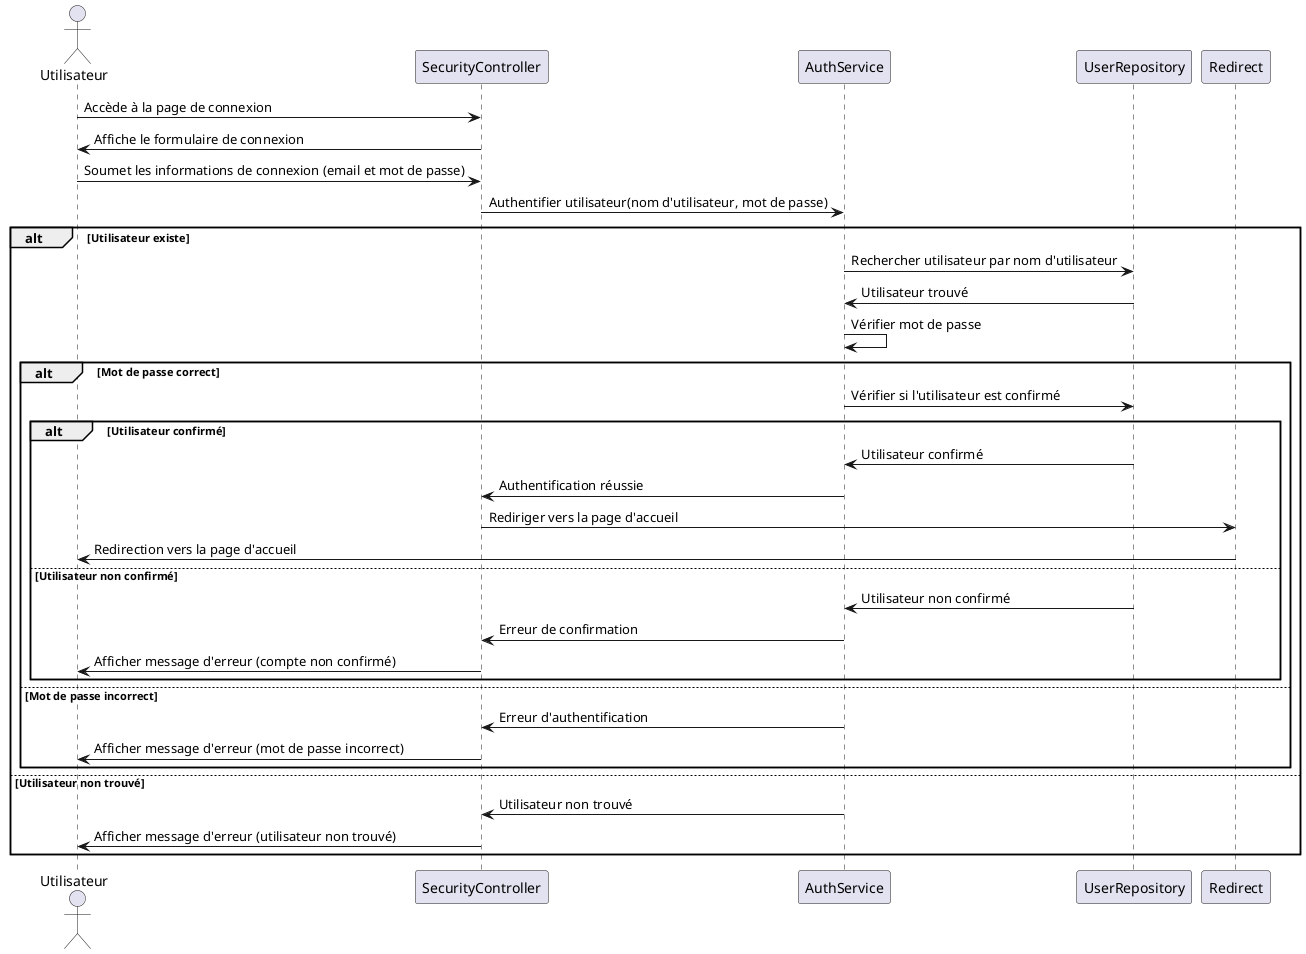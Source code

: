 @startuml
actor Utilisateur

participant "SecurityController" as Controleur
participant "AuthService" as AuthService
participant "UserRepository" as Repo
participant "Redirect" as Redirection

Utilisateur -> Controleur: Accède à la page de connexion
Controleur -> Utilisateur: Affiche le formulaire de connexion

Utilisateur -> Controleur: Soumet les informations de connexion (email et mot de passe)
Controleur -> AuthService: Authentifier utilisateur(nom d'utilisateur, mot de passe)

alt Utilisateur existe
    AuthService -> Repo: Rechercher utilisateur par nom d'utilisateur
    Repo -> AuthService: Utilisateur trouvé
    AuthService -> AuthService: Vérifier mot de passe
    alt Mot de passe correct
        AuthService -> Repo: Vérifier si l'utilisateur est confirmé
        alt Utilisateur confirmé
            Repo -> AuthService: Utilisateur confirmé
            AuthService -> Controleur: Authentification réussie
            Controleur -> Redirection: Rediriger vers la page d'accueil
            Redirection -> Utilisateur: Redirection vers la page d'accueil
        else Utilisateur non confirmé
            Repo -> AuthService: Utilisateur non confirmé
            AuthService -> Controleur: Erreur de confirmation
            Controleur -> Utilisateur: Afficher message d'erreur (compte non confirmé)
        end
    else Mot de passe incorrect
        AuthService -> Controleur: Erreur d'authentification
        Controleur -> Utilisateur: Afficher message d'erreur (mot de passe incorrect)
    end
else Utilisateur non trouvé
    AuthService -> Controleur: Utilisateur non trouvé
    Controleur -> Utilisateur: Afficher message d'erreur (utilisateur non trouvé)
end

@enduml
